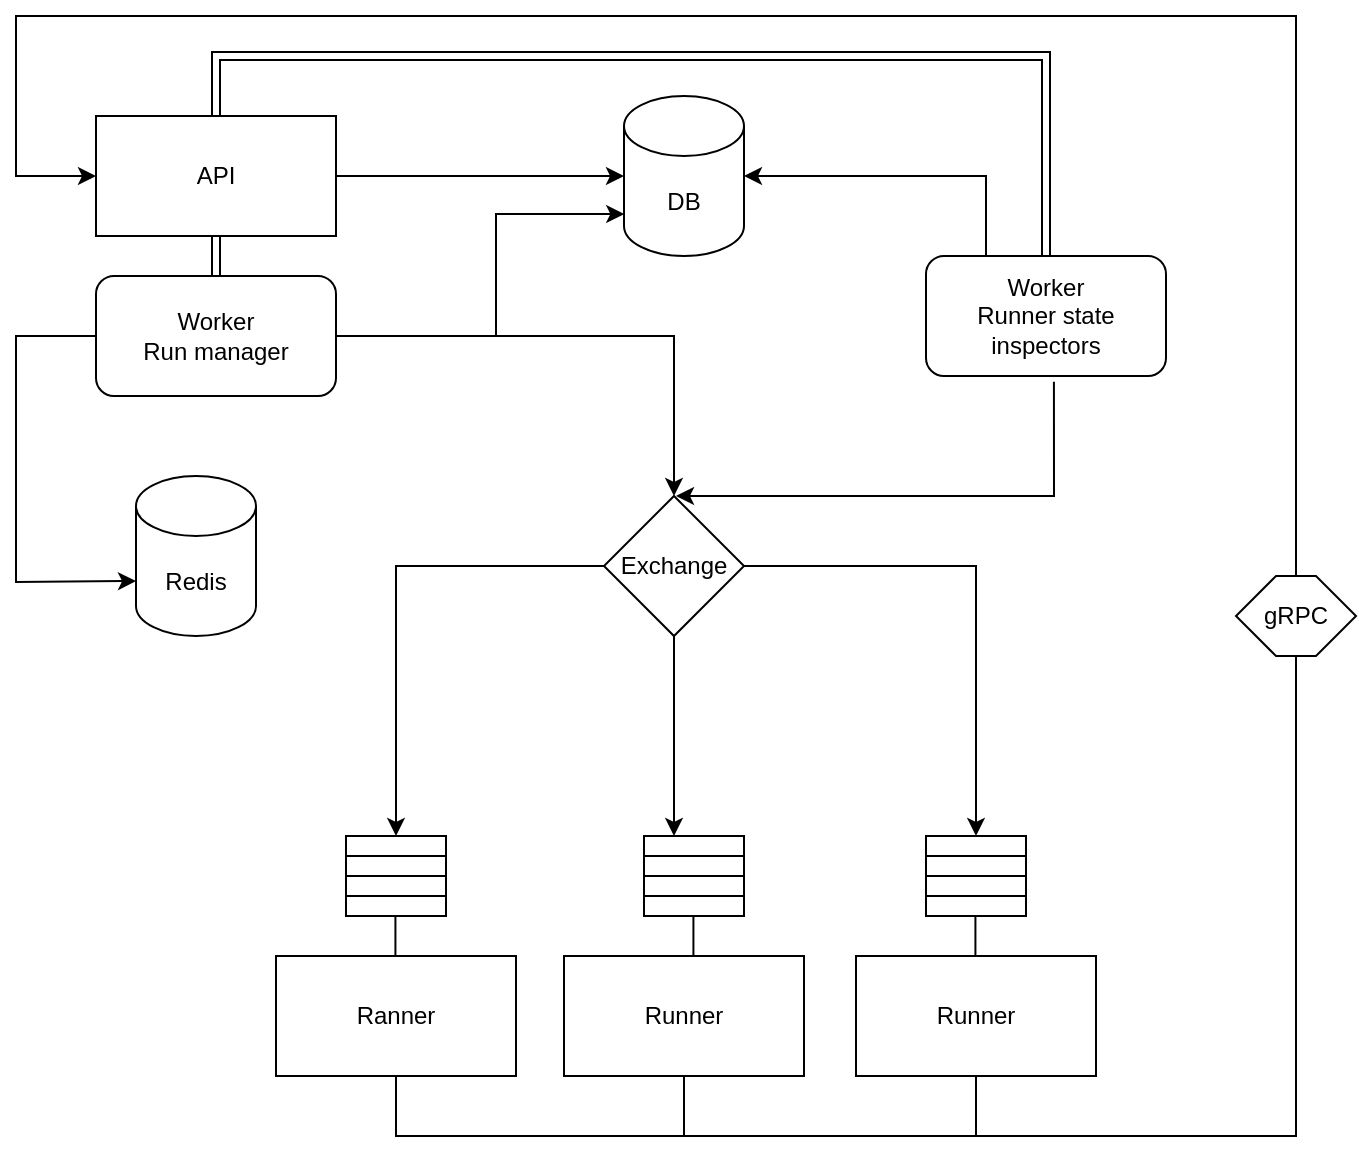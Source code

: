 <mxfile version="15.9.1" type="device"><diagram id="enSEZ78w59p4yCVJ4Zm_" name="Page-1"><mxGraphModel dx="1038" dy="539" grid="1" gridSize="10" guides="1" tooltips="1" connect="1" arrows="1" fold="1" page="1" pageScale="1" pageWidth="827" pageHeight="1169" math="0" shadow="0"><root><mxCell id="0"/><mxCell id="1" parent="0"/><mxCell id="317xB_hLzT336sFKQ_Cf-1" value="API" style="rounded=0;whiteSpace=wrap;html=1;" parent="1" vertex="1"><mxGeometry x="120" y="90" width="120" height="60" as="geometry"/></mxCell><mxCell id="317xB_hLzT336sFKQ_Cf-2" value="DB" style="shape=cylinder3;whiteSpace=wrap;html=1;boundedLbl=1;backgroundOutline=1;size=15;" parent="1" vertex="1"><mxGeometry x="384" y="80" width="60" height="80" as="geometry"/></mxCell><mxCell id="317xB_hLzT336sFKQ_Cf-3" value="" style="endArrow=classic;html=1;rounded=0;exitX=1;exitY=0.5;exitDx=0;exitDy=0;entryX=0;entryY=0.5;entryDx=0;entryDy=0;entryPerimeter=0;" parent="1" source="317xB_hLzT336sFKQ_Cf-1" target="317xB_hLzT336sFKQ_Cf-2" edge="1"><mxGeometry width="50" height="50" relative="1" as="geometry"><mxPoint x="390" y="300" as="sourcePoint"/><mxPoint x="440" y="250" as="targetPoint"/><Array as="points"><mxPoint x="310" y="120"/></Array></mxGeometry></mxCell><mxCell id="317xB_hLzT336sFKQ_Cf-5" value="Worker&lt;br&gt;Run manager" style="rounded=1;whiteSpace=wrap;html=1;" parent="1" vertex="1"><mxGeometry x="120" y="170" width="120" height="60" as="geometry"/></mxCell><mxCell id="317xB_hLzT336sFKQ_Cf-11" value="Ranner" style="rounded=0;whiteSpace=wrap;html=1;" parent="1" vertex="1"><mxGeometry x="210" y="510" width="120" height="60" as="geometry"/></mxCell><mxCell id="317xB_hLzT336sFKQ_Cf-12" value="Runner" style="rounded=0;whiteSpace=wrap;html=1;" parent="1" vertex="1"><mxGeometry x="354" y="510" width="120" height="60" as="geometry"/></mxCell><mxCell id="317xB_hLzT336sFKQ_Cf-14" value="Runner" style="rounded=0;whiteSpace=wrap;html=1;" parent="1" vertex="1"><mxGeometry x="500" y="510" width="120" height="60" as="geometry"/></mxCell><mxCell id="317xB_hLzT336sFKQ_Cf-15" value="" style="endArrow=classic;html=1;rounded=0;exitX=0.5;exitY=1;exitDx=0;exitDy=0;" parent="1" source="317xB_hLzT336sFKQ_Cf-14" edge="1"><mxGeometry width="50" height="50" relative="1" as="geometry"><mxPoint x="80" y="120" as="sourcePoint"/><mxPoint x="120" y="120" as="targetPoint"/><Array as="points"><mxPoint x="560" y="600"/><mxPoint x="720" y="600"/><mxPoint x="720" y="40"/><mxPoint x="80" y="40"/><mxPoint x="80" y="120"/></Array></mxGeometry></mxCell><mxCell id="317xB_hLzT336sFKQ_Cf-25" value="" style="rounded=0;whiteSpace=wrap;html=1;" parent="1" vertex="1"><mxGeometry x="245" y="480" width="50" height="10" as="geometry"/></mxCell><mxCell id="317xB_hLzT336sFKQ_Cf-30" value="" style="rounded=0;whiteSpace=wrap;html=1;" parent="1" vertex="1"><mxGeometry x="245" y="470" width="50" height="10" as="geometry"/></mxCell><mxCell id="317xB_hLzT336sFKQ_Cf-31" value="" style="rounded=0;whiteSpace=wrap;html=1;" parent="1" vertex="1"><mxGeometry x="245" y="460" width="50" height="10" as="geometry"/></mxCell><mxCell id="317xB_hLzT336sFKQ_Cf-32" value="" style="rounded=0;whiteSpace=wrap;html=1;" parent="1" vertex="1"><mxGeometry x="245" y="450" width="50" height="10" as="geometry"/></mxCell><mxCell id="317xB_hLzT336sFKQ_Cf-33" value="" style="rounded=0;whiteSpace=wrap;html=1;" parent="1" vertex="1"><mxGeometry x="394" y="480" width="50" height="10" as="geometry"/></mxCell><mxCell id="317xB_hLzT336sFKQ_Cf-34" value="" style="rounded=0;whiteSpace=wrap;html=1;" parent="1" vertex="1"><mxGeometry x="394" y="470" width="50" height="10" as="geometry"/></mxCell><mxCell id="317xB_hLzT336sFKQ_Cf-35" value="" style="rounded=0;whiteSpace=wrap;html=1;" parent="1" vertex="1"><mxGeometry x="394" y="460" width="50" height="10" as="geometry"/></mxCell><mxCell id="317xB_hLzT336sFKQ_Cf-36" value="" style="rounded=0;whiteSpace=wrap;html=1;" parent="1" vertex="1"><mxGeometry x="394" y="450" width="50" height="10" as="geometry"/></mxCell><mxCell id="317xB_hLzT336sFKQ_Cf-37" value="" style="rounded=0;whiteSpace=wrap;html=1;" parent="1" vertex="1"><mxGeometry x="535" y="480" width="50" height="10" as="geometry"/></mxCell><mxCell id="317xB_hLzT336sFKQ_Cf-38" value="" style="rounded=0;whiteSpace=wrap;html=1;" parent="1" vertex="1"><mxGeometry x="535" y="470" width="50" height="10" as="geometry"/></mxCell><mxCell id="317xB_hLzT336sFKQ_Cf-39" value="" style="rounded=0;whiteSpace=wrap;html=1;" parent="1" vertex="1"><mxGeometry x="535" y="460" width="50" height="10" as="geometry"/></mxCell><mxCell id="317xB_hLzT336sFKQ_Cf-40" value="" style="rounded=0;whiteSpace=wrap;html=1;" parent="1" vertex="1"><mxGeometry x="535" y="450" width="50" height="10" as="geometry"/></mxCell><mxCell id="317xB_hLzT336sFKQ_Cf-41" value="" style="endArrow=none;html=1;rounded=0;" parent="1" edge="1"><mxGeometry width="50" height="50" relative="1" as="geometry"><mxPoint x="559.71" y="490" as="sourcePoint"/><mxPoint x="559.71" y="510" as="targetPoint"/></mxGeometry></mxCell><mxCell id="317xB_hLzT336sFKQ_Cf-45" value="" style="endArrow=none;html=1;rounded=0;" parent="1" edge="1"><mxGeometry width="50" height="50" relative="1" as="geometry"><mxPoint x="269.71" y="490" as="sourcePoint"/><mxPoint x="269.71" y="510" as="targetPoint"/></mxGeometry></mxCell><mxCell id="317xB_hLzT336sFKQ_Cf-47" value="" style="endArrow=none;html=1;rounded=0;" parent="1" edge="1"><mxGeometry width="50" height="50" relative="1" as="geometry"><mxPoint x="418.71" y="490" as="sourcePoint"/><mxPoint x="418.71" y="510" as="targetPoint"/></mxGeometry></mxCell><mxCell id="317xB_hLzT336sFKQ_Cf-48" value="Exchange" style="rhombus;whiteSpace=wrap;html=1;" parent="1" vertex="1"><mxGeometry x="374" y="280" width="70" height="70" as="geometry"/></mxCell><mxCell id="317xB_hLzT336sFKQ_Cf-50" value="" style="endArrow=classic;html=1;rounded=0;exitX=0;exitY=0.5;exitDx=0;exitDy=0;entryX=0.5;entryY=0;entryDx=0;entryDy=0;" parent="1" source="317xB_hLzT336sFKQ_Cf-48" target="317xB_hLzT336sFKQ_Cf-32" edge="1"><mxGeometry width="50" height="50" relative="1" as="geometry"><mxPoint x="245" y="370" as="sourcePoint"/><mxPoint x="315" y="380" as="targetPoint"/><Array as="points"><mxPoint x="270" y="315"/></Array></mxGeometry></mxCell><mxCell id="317xB_hLzT336sFKQ_Cf-51" value="" style="endArrow=classic;html=1;rounded=0;exitX=0.5;exitY=1;exitDx=0;exitDy=0;entryX=0.3;entryY=0;entryDx=0;entryDy=0;entryPerimeter=0;" parent="1" source="317xB_hLzT336sFKQ_Cf-48" target="317xB_hLzT336sFKQ_Cf-36" edge="1"><mxGeometry width="50" height="50" relative="1" as="geometry"><mxPoint x="220" y="340" as="sourcePoint"/><mxPoint x="270" y="290" as="targetPoint"/></mxGeometry></mxCell><mxCell id="317xB_hLzT336sFKQ_Cf-52" value="" style="endArrow=classic;html=1;rounded=0;exitX=1;exitY=0.5;exitDx=0;exitDy=0;entryX=0.5;entryY=0;entryDx=0;entryDy=0;" parent="1" source="317xB_hLzT336sFKQ_Cf-48" target="317xB_hLzT336sFKQ_Cf-40" edge="1"><mxGeometry width="50" height="50" relative="1" as="geometry"><mxPoint x="300" y="400" as="sourcePoint"/><mxPoint x="350" y="350" as="targetPoint"/><Array as="points"><mxPoint x="560" y="315"/></Array></mxGeometry></mxCell><mxCell id="317xB_hLzT336sFKQ_Cf-53" value="" style="shape=link;html=1;rounded=0;exitX=0.5;exitY=1;exitDx=0;exitDy=0;entryX=0.5;entryY=0;entryDx=0;entryDy=0;" parent="1" source="317xB_hLzT336sFKQ_Cf-1" target="317xB_hLzT336sFKQ_Cf-5" edge="1"><mxGeometry width="100" relative="1" as="geometry"><mxPoint x="260" y="160" as="sourcePoint"/><mxPoint x="360" y="160" as="targetPoint"/></mxGeometry></mxCell><mxCell id="317xB_hLzT336sFKQ_Cf-54" value="" style="endArrow=none;html=1;rounded=0;entryX=0.5;entryY=1;entryDx=0;entryDy=0;" parent="1" target="317xB_hLzT336sFKQ_Cf-11" edge="1"><mxGeometry width="50" height="50" relative="1" as="geometry"><mxPoint x="560" y="600" as="sourcePoint"/><mxPoint x="380" y="410" as="targetPoint"/><Array as="points"><mxPoint x="270" y="600"/></Array></mxGeometry></mxCell><mxCell id="317xB_hLzT336sFKQ_Cf-55" value="" style="endArrow=none;html=1;rounded=0;entryX=0.5;entryY=1;entryDx=0;entryDy=0;" parent="1" target="317xB_hLzT336sFKQ_Cf-12" edge="1"><mxGeometry width="50" height="50" relative="1" as="geometry"><mxPoint x="414" y="600" as="sourcePoint"/><mxPoint x="370" y="530" as="targetPoint"/></mxGeometry></mxCell><mxCell id="317xB_hLzT336sFKQ_Cf-56" value="Redis" style="shape=cylinder3;whiteSpace=wrap;html=1;boundedLbl=1;backgroundOutline=1;size=15;" parent="1" vertex="1"><mxGeometry x="140" y="270" width="60" height="80" as="geometry"/></mxCell><mxCell id="317xB_hLzT336sFKQ_Cf-57" value="" style="endArrow=none;html=1;rounded=0;entryX=0;entryY=0.5;entryDx=0;entryDy=0;exitX=0;exitY=0;exitDx=0;exitDy=52.5;exitPerimeter=0;endFill=0;startArrow=classic;startFill=1;" parent="1" source="317xB_hLzT336sFKQ_Cf-56" target="317xB_hLzT336sFKQ_Cf-5" edge="1"><mxGeometry width="50" height="50" relative="1" as="geometry"><mxPoint x="350" y="350" as="sourcePoint"/><mxPoint x="400" y="300" as="targetPoint"/><Array as="points"><mxPoint x="80" y="323"/><mxPoint x="80" y="200"/></Array></mxGeometry></mxCell><mxCell id="317xB_hLzT336sFKQ_Cf-58" value="Worker&lt;br&gt;Runner state inspectors" style="rounded=1;whiteSpace=wrap;html=1;" parent="1" vertex="1"><mxGeometry x="535" y="160" width="120" height="60" as="geometry"/></mxCell><mxCell id="317xB_hLzT336sFKQ_Cf-59" value="" style="shape=link;html=1;rounded=0;startArrow=classic;startFill=1;endArrow=none;endFill=0;entryX=0.5;entryY=0;entryDx=0;entryDy=0;exitX=0.5;exitY=0;exitDx=0;exitDy=0;" parent="1" source="317xB_hLzT336sFKQ_Cf-1" target="317xB_hLzT336sFKQ_Cf-58" edge="1"><mxGeometry width="100" relative="1" as="geometry"><mxPoint x="260" y="130" as="sourcePoint"/><mxPoint x="470" y="290" as="targetPoint"/><Array as="points"><mxPoint x="180" y="60"/><mxPoint x="595" y="60"/></Array></mxGeometry></mxCell><mxCell id="317xB_hLzT336sFKQ_Cf-60" value="" style="endArrow=classic;html=1;rounded=0;exitX=1;exitY=0.5;exitDx=0;exitDy=0;entryX=0.002;entryY=0.738;entryDx=0;entryDy=0;entryPerimeter=0;" parent="1" source="317xB_hLzT336sFKQ_Cf-5" target="317xB_hLzT336sFKQ_Cf-2" edge="1"><mxGeometry width="50" height="50" relative="1" as="geometry"><mxPoint x="360" y="260" as="sourcePoint"/><mxPoint x="410" y="210" as="targetPoint"/><Array as="points"><mxPoint x="320" y="200"/><mxPoint x="320" y="139"/></Array></mxGeometry></mxCell><mxCell id="317xB_hLzT336sFKQ_Cf-61" value="" style="endArrow=classic;html=1;rounded=0;exitX=1;exitY=0.5;exitDx=0;exitDy=0;entryX=0.5;entryY=0;entryDx=0;entryDy=0;" parent="1" source="317xB_hLzT336sFKQ_Cf-5" target="317xB_hLzT336sFKQ_Cf-48" edge="1"><mxGeometry width="50" height="50" relative="1" as="geometry"><mxPoint x="360" y="260" as="sourcePoint"/><mxPoint x="410" y="210" as="targetPoint"/><Array as="points"><mxPoint x="409" y="200"/></Array></mxGeometry></mxCell><mxCell id="317xB_hLzT336sFKQ_Cf-62" value="" style="endArrow=classic;html=1;rounded=0;exitX=0.533;exitY=1.047;exitDx=0;exitDy=0;exitPerimeter=0;" parent="1" source="317xB_hLzT336sFKQ_Cf-58" edge="1"><mxGeometry width="50" height="50" relative="1" as="geometry"><mxPoint x="414" y="250" as="sourcePoint"/><mxPoint x="410" y="280" as="targetPoint"/><Array as="points"><mxPoint x="599" y="280"/></Array></mxGeometry></mxCell><mxCell id="317xB_hLzT336sFKQ_Cf-64" value="" style="endArrow=classic;html=1;rounded=0;exitX=0.25;exitY=0;exitDx=0;exitDy=0;" parent="1" source="317xB_hLzT336sFKQ_Cf-58" target="317xB_hLzT336sFKQ_Cf-2" edge="1"><mxGeometry width="50" height="50" relative="1" as="geometry"><mxPoint x="440" y="300" as="sourcePoint"/><mxPoint x="490" y="250" as="targetPoint"/><Array as="points"><mxPoint x="565" y="120"/></Array></mxGeometry></mxCell><mxCell id="5Vpg_JqUYrbaI9znetj_-11" value="gRPC" style="shape=hexagon;perimeter=hexagonPerimeter2;whiteSpace=wrap;html=1;fixedSize=1;" vertex="1" parent="1"><mxGeometry x="690" y="320" width="60" height="40" as="geometry"/></mxCell></root></mxGraphModel></diagram></mxfile>